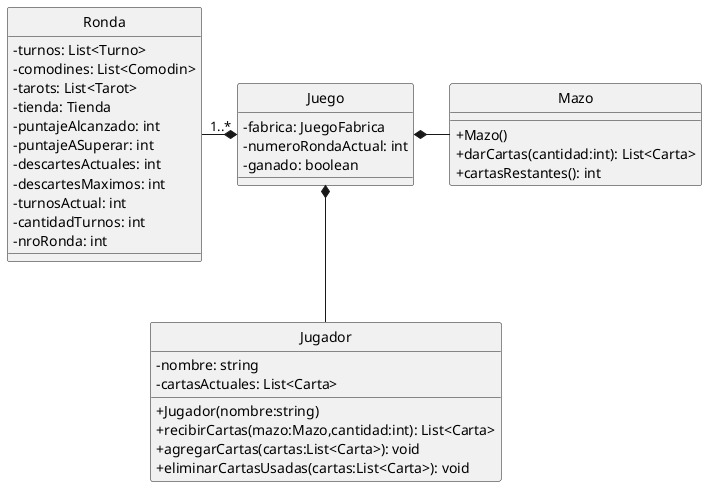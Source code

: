 @startuml Diagrama de Clases

skinparam monochrome true
hide circle
skinparam classAttributeIconSize 0

class Juego {
    -fabrica: JuegoFabrica
    -numeroRondaActual: int 
    -ganado: boolean
}

class Ronda {
    -turnos: List<Turno>
    -comodines: List<Comodin>
    -tarots: List<Tarot>
    -tienda: Tienda
    -puntajeAlcanzado: int
    -puntajeASuperar: int
    -descartesActuales: int
    -descartesMaximos: int
    -turnosActual: int
    -cantidadTurnos: int
    -nroRonda: int
}

class Mazo {
    +Mazo()
    +darCartas(cantidad:int): List<Carta>
    +cartasRestantes(): int
}

class Jugador {
    -nombre: string
    -cartasActuales: List<Carta>
    +Jugador(nombre:string)
    +recibirCartas(mazo:Mazo,cantidad:int): List<Carta>
    +agregarCartas(cartas:List<Carta>): void
    +eliminarCartasUsadas(cartas:List<Carta>): void
} 

Juego *-- Jugador
Juego*-left-"1..*" Ronda
Juego *-right- Mazo

@enduml